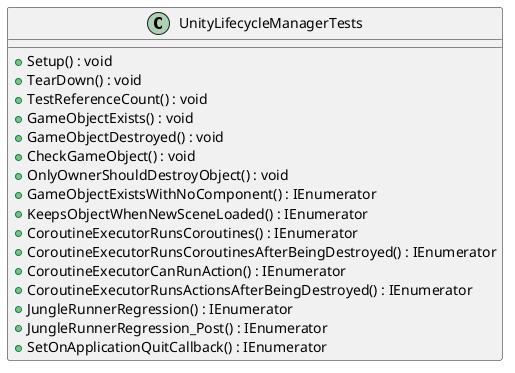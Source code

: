 @startuml
class UnityLifecycleManagerTests {
    + Setup() : void
    + TearDown() : void
    + TestReferenceCount() : void
    + GameObjectExists() : void
    + GameObjectDestroyed() : void
    + CheckGameObject() : void
    + OnlyOwnerShouldDestroyObject() : void
    + GameObjectExistsWithNoComponent() : IEnumerator
    + KeepsObjectWhenNewSceneLoaded() : IEnumerator
    + CoroutineExecutorRunsCoroutines() : IEnumerator
    + CoroutineExecutorRunsCoroutinesAfterBeingDestroyed() : IEnumerator
    + CoroutineExecutorCanRunAction() : IEnumerator
    + CoroutineExecutorRunsActionsAfterBeingDestroyed() : IEnumerator
    + JungleRunnerRegression() : IEnumerator
    + JungleRunnerRegression_Post() : IEnumerator
    + SetOnApplicationQuitCallback() : IEnumerator
}
@enduml
